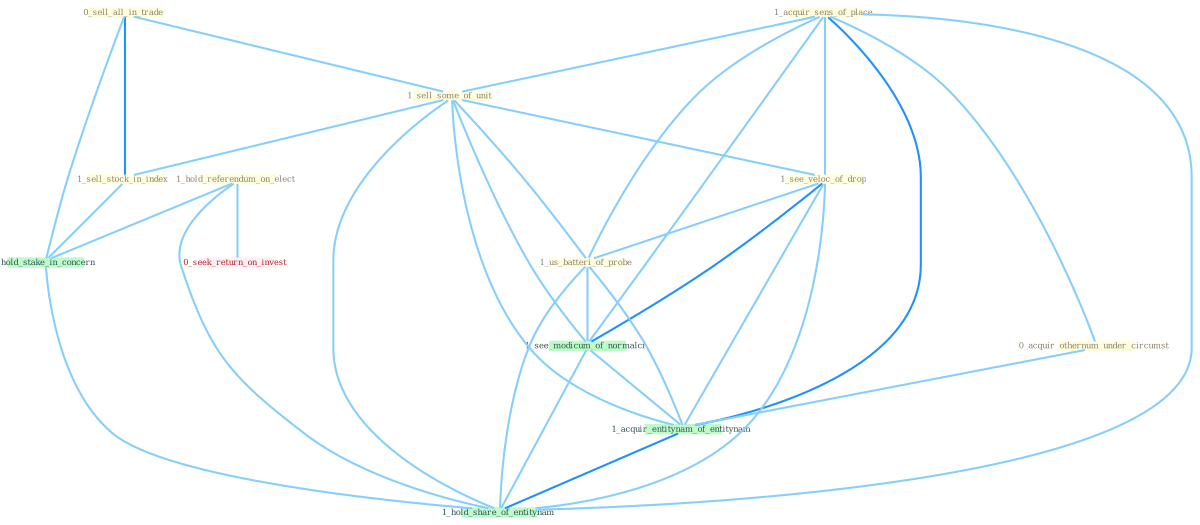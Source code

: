 Graph G{ 
    node
    [shape=polygon,style=filled,width=.5,height=.06,color="#BDFCC9",fixedsize=true,fontsize=4,
    fontcolor="#2f4f4f"];
    {node
    [color="#ffffe0", fontcolor="#8b7d6b"] "0_sell_all_in_trade " "1_acquir_sens_of_place " "1_hold_referendum_on_elect " "1_sell_some_of_unit " "1_see_veloc_of_drop " "1_us_batteri_of_probe " "0_acquir_othernum_under_circumst " "1_sell_stock_in_index "}
{node [color="#fff0f5", fontcolor="#b22222"] "0_seek_return_on_invest "}
edge [color="#B0E2FF"];

	"0_sell_all_in_trade " -- "1_sell_some_of_unit " [w="1", color="#87cefa" ];
	"0_sell_all_in_trade " -- "1_sell_stock_in_index " [w="2", color="#1e90ff" , len=0.8];
	"0_sell_all_in_trade " -- "1_hold_stake_in_concern " [w="1", color="#87cefa" ];
	"1_acquir_sens_of_place " -- "1_sell_some_of_unit " [w="1", color="#87cefa" ];
	"1_acquir_sens_of_place " -- "1_see_veloc_of_drop " [w="1", color="#87cefa" ];
	"1_acquir_sens_of_place " -- "1_us_batteri_of_probe " [w="1", color="#87cefa" ];
	"1_acquir_sens_of_place " -- "0_acquir_othernum_under_circumst " [w="1", color="#87cefa" ];
	"1_acquir_sens_of_place " -- "1_see_modicum_of_normalci " [w="1", color="#87cefa" ];
	"1_acquir_sens_of_place " -- "1_acquir_entitynam_of_entitynam " [w="2", color="#1e90ff" , len=0.8];
	"1_acquir_sens_of_place " -- "1_hold_share_of_entitynam " [w="1", color="#87cefa" ];
	"1_hold_referendum_on_elect " -- "1_hold_stake_in_concern " [w="1", color="#87cefa" ];
	"1_hold_referendum_on_elect " -- "0_seek_return_on_invest " [w="1", color="#87cefa" ];
	"1_hold_referendum_on_elect " -- "1_hold_share_of_entitynam " [w="1", color="#87cefa" ];
	"1_sell_some_of_unit " -- "1_see_veloc_of_drop " [w="1", color="#87cefa" ];
	"1_sell_some_of_unit " -- "1_us_batteri_of_probe " [w="1", color="#87cefa" ];
	"1_sell_some_of_unit " -- "1_sell_stock_in_index " [w="1", color="#87cefa" ];
	"1_sell_some_of_unit " -- "1_see_modicum_of_normalci " [w="1", color="#87cefa" ];
	"1_sell_some_of_unit " -- "1_acquir_entitynam_of_entitynam " [w="1", color="#87cefa" ];
	"1_sell_some_of_unit " -- "1_hold_share_of_entitynam " [w="1", color="#87cefa" ];
	"1_see_veloc_of_drop " -- "1_us_batteri_of_probe " [w="1", color="#87cefa" ];
	"1_see_veloc_of_drop " -- "1_see_modicum_of_normalci " [w="2", color="#1e90ff" , len=0.8];
	"1_see_veloc_of_drop " -- "1_acquir_entitynam_of_entitynam " [w="1", color="#87cefa" ];
	"1_see_veloc_of_drop " -- "1_hold_share_of_entitynam " [w="1", color="#87cefa" ];
	"1_us_batteri_of_probe " -- "1_see_modicum_of_normalci " [w="1", color="#87cefa" ];
	"1_us_batteri_of_probe " -- "1_acquir_entitynam_of_entitynam " [w="1", color="#87cefa" ];
	"1_us_batteri_of_probe " -- "1_hold_share_of_entitynam " [w="1", color="#87cefa" ];
	"0_acquir_othernum_under_circumst " -- "1_acquir_entitynam_of_entitynam " [w="1", color="#87cefa" ];
	"1_sell_stock_in_index " -- "1_hold_stake_in_concern " [w="1", color="#87cefa" ];
	"1_hold_stake_in_concern " -- "1_hold_share_of_entitynam " [w="1", color="#87cefa" ];
	"1_see_modicum_of_normalci " -- "1_acquir_entitynam_of_entitynam " [w="1", color="#87cefa" ];
	"1_see_modicum_of_normalci " -- "1_hold_share_of_entitynam " [w="1", color="#87cefa" ];
	"1_acquir_entitynam_of_entitynam " -- "1_hold_share_of_entitynam " [w="2", color="#1e90ff" , len=0.8];
}